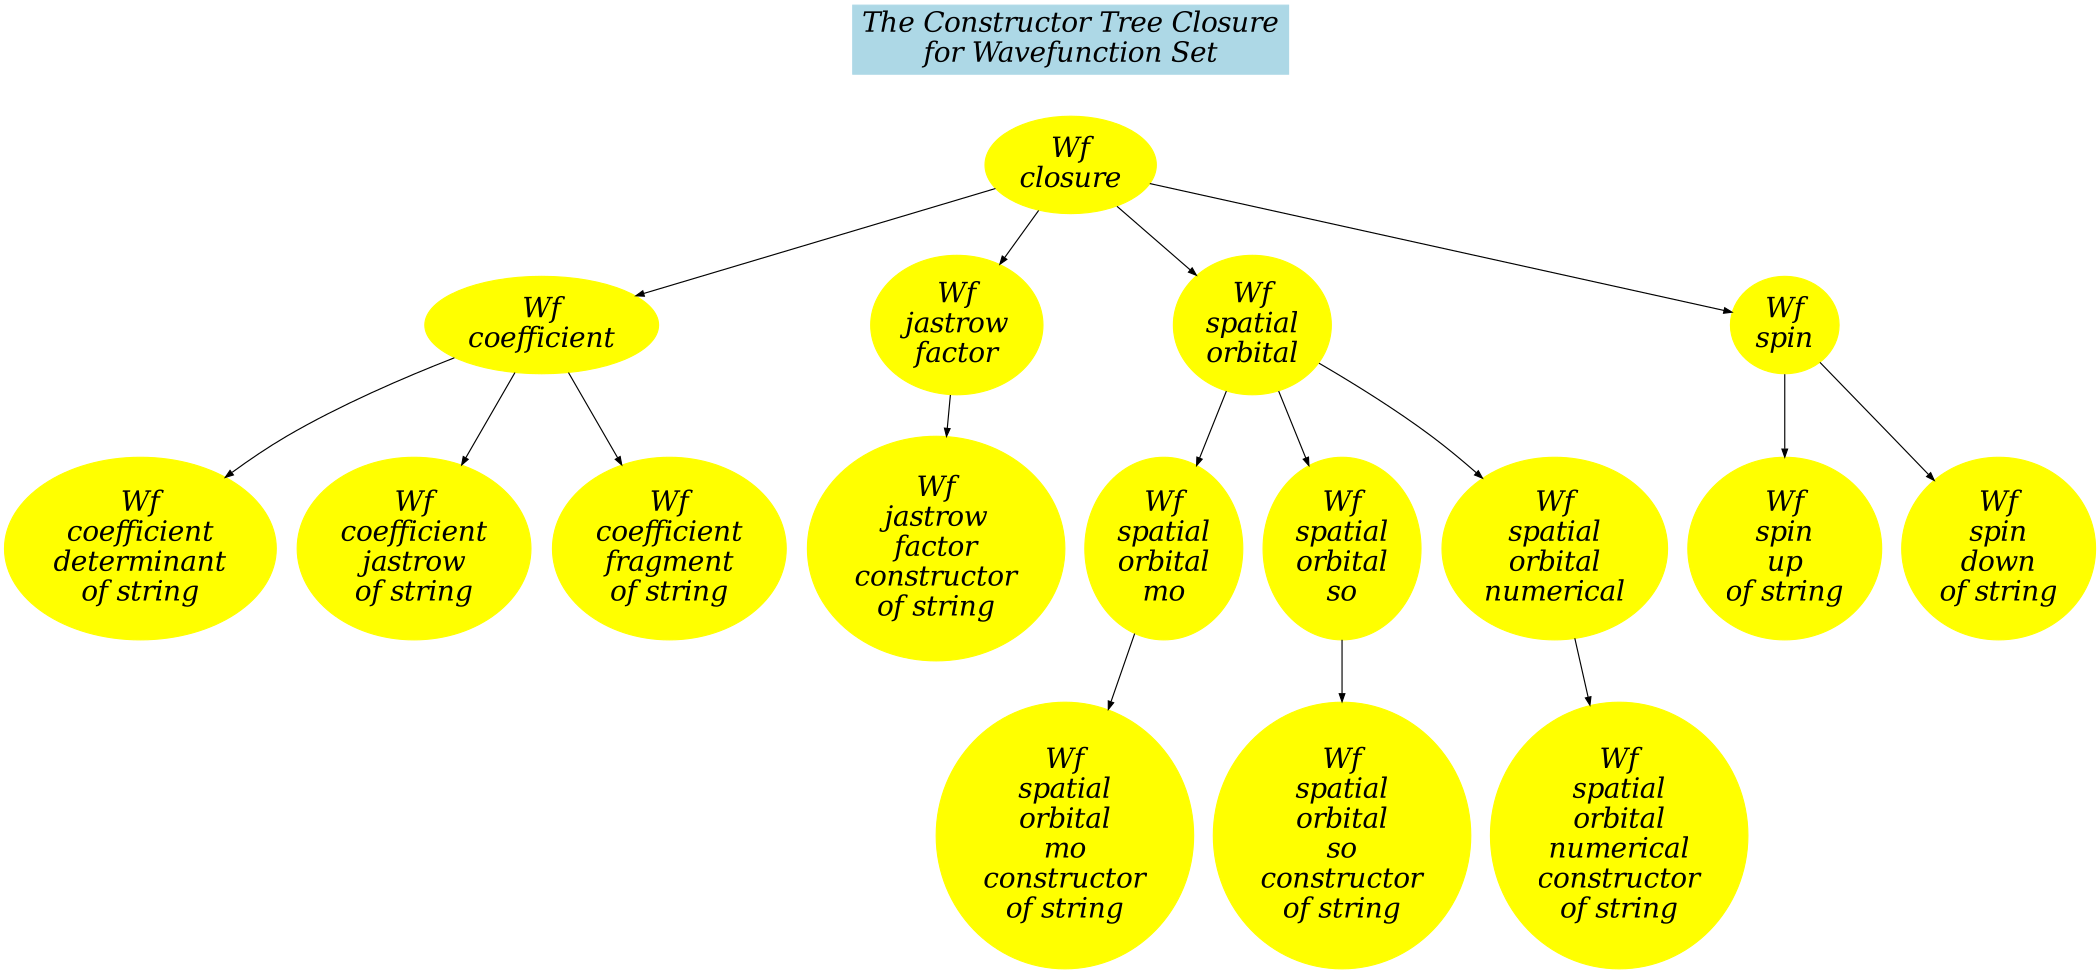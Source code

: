 	digraph wavefunction_labels {
		size="14,14";
		node [
		     color=yellow, style=filled,
		     fontsize=24, fontname="Palatino-Italic",fontcolor=black
		     ];
		edge [
        	fontname = "Bitstream Vera Sans"
        	fontsize = 25
        	arrowsize="0.7"
		dir = "down"
	    ];

	    Title [label = "The Constructor Tree Closure\nfor Wavefunction Set" shape="record" color=lightblue, style=filled];
	    Title -> "Wf\nclosure"  [style="invis"];

   "Wf\nclosure" ->  {"Wf\ncoefficient" "Wf\njastrow\nfactor" "Wf\nspatial\norbital" "Wf\nspin"};
   "Wf\njastrow\nfactor" ->  {"Wf\njastrow\nfactor\nconstructor\nof string"};
   "Wf\nspatial\norbital" ->  {"Wf\nspatial\norbital\nmo" "Wf\nspatial\norbital\nso" "Wf\nspatial\norbital\nnumerical"};
   "Wf\nspin" ->  {"Wf\nspin\nup\nof string" "Wf\nspin\ndown\nof string"};
   "Wf\nspatial\norbital\nnumerical" ->  {"Wf\nspatial\norbital\nnumerical\nconstructor\nof string"};
   "Wf\nspatial\norbital\nmo" ->  {"Wf\nspatial\norbital\nmo\nconstructor\nof string"};
   "Wf\nspatial\norbital\nso" ->  {"Wf\nspatial\norbital\nso\nconstructor\nof string"};
   "Wf\ncoefficient" ->  {"Wf\ncoefficient\ndeterminant\nof string" "Wf\ncoefficient\njastrow\nof string" "Wf\ncoefficient\nfragment\nof string"};
		}
